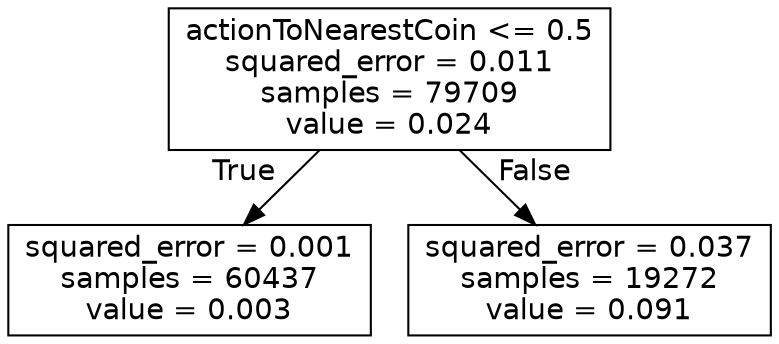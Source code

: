 digraph Tree {
node [shape=box, fontname="helvetica"] ;
edge [fontname="helvetica"] ;
0 [label="actionToNearestCoin <= 0.5\nsquared_error = 0.011\nsamples = 79709\nvalue = 0.024"] ;
1 [label="squared_error = 0.001\nsamples = 60437\nvalue = 0.003"] ;
0 -> 1 [labeldistance=2.5, labelangle=45, headlabel="True"] ;
2 [label="squared_error = 0.037\nsamples = 19272\nvalue = 0.091"] ;
0 -> 2 [labeldistance=2.5, labelangle=-45, headlabel="False"] ;
}